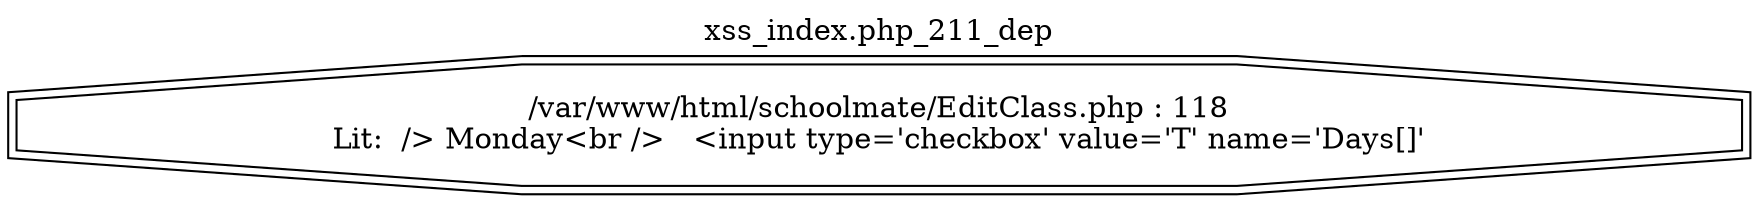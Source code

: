 digraph cfg {
  label="xss_index.php_211_dep";
  labelloc=t;
  n1 [shape=doubleoctagon, label="/var/www/html/schoolmate/EditClass.php : 118\nLit:  /> Monday<br />   <input type='checkbox' value='T' name='Days[]'\n"];
}

